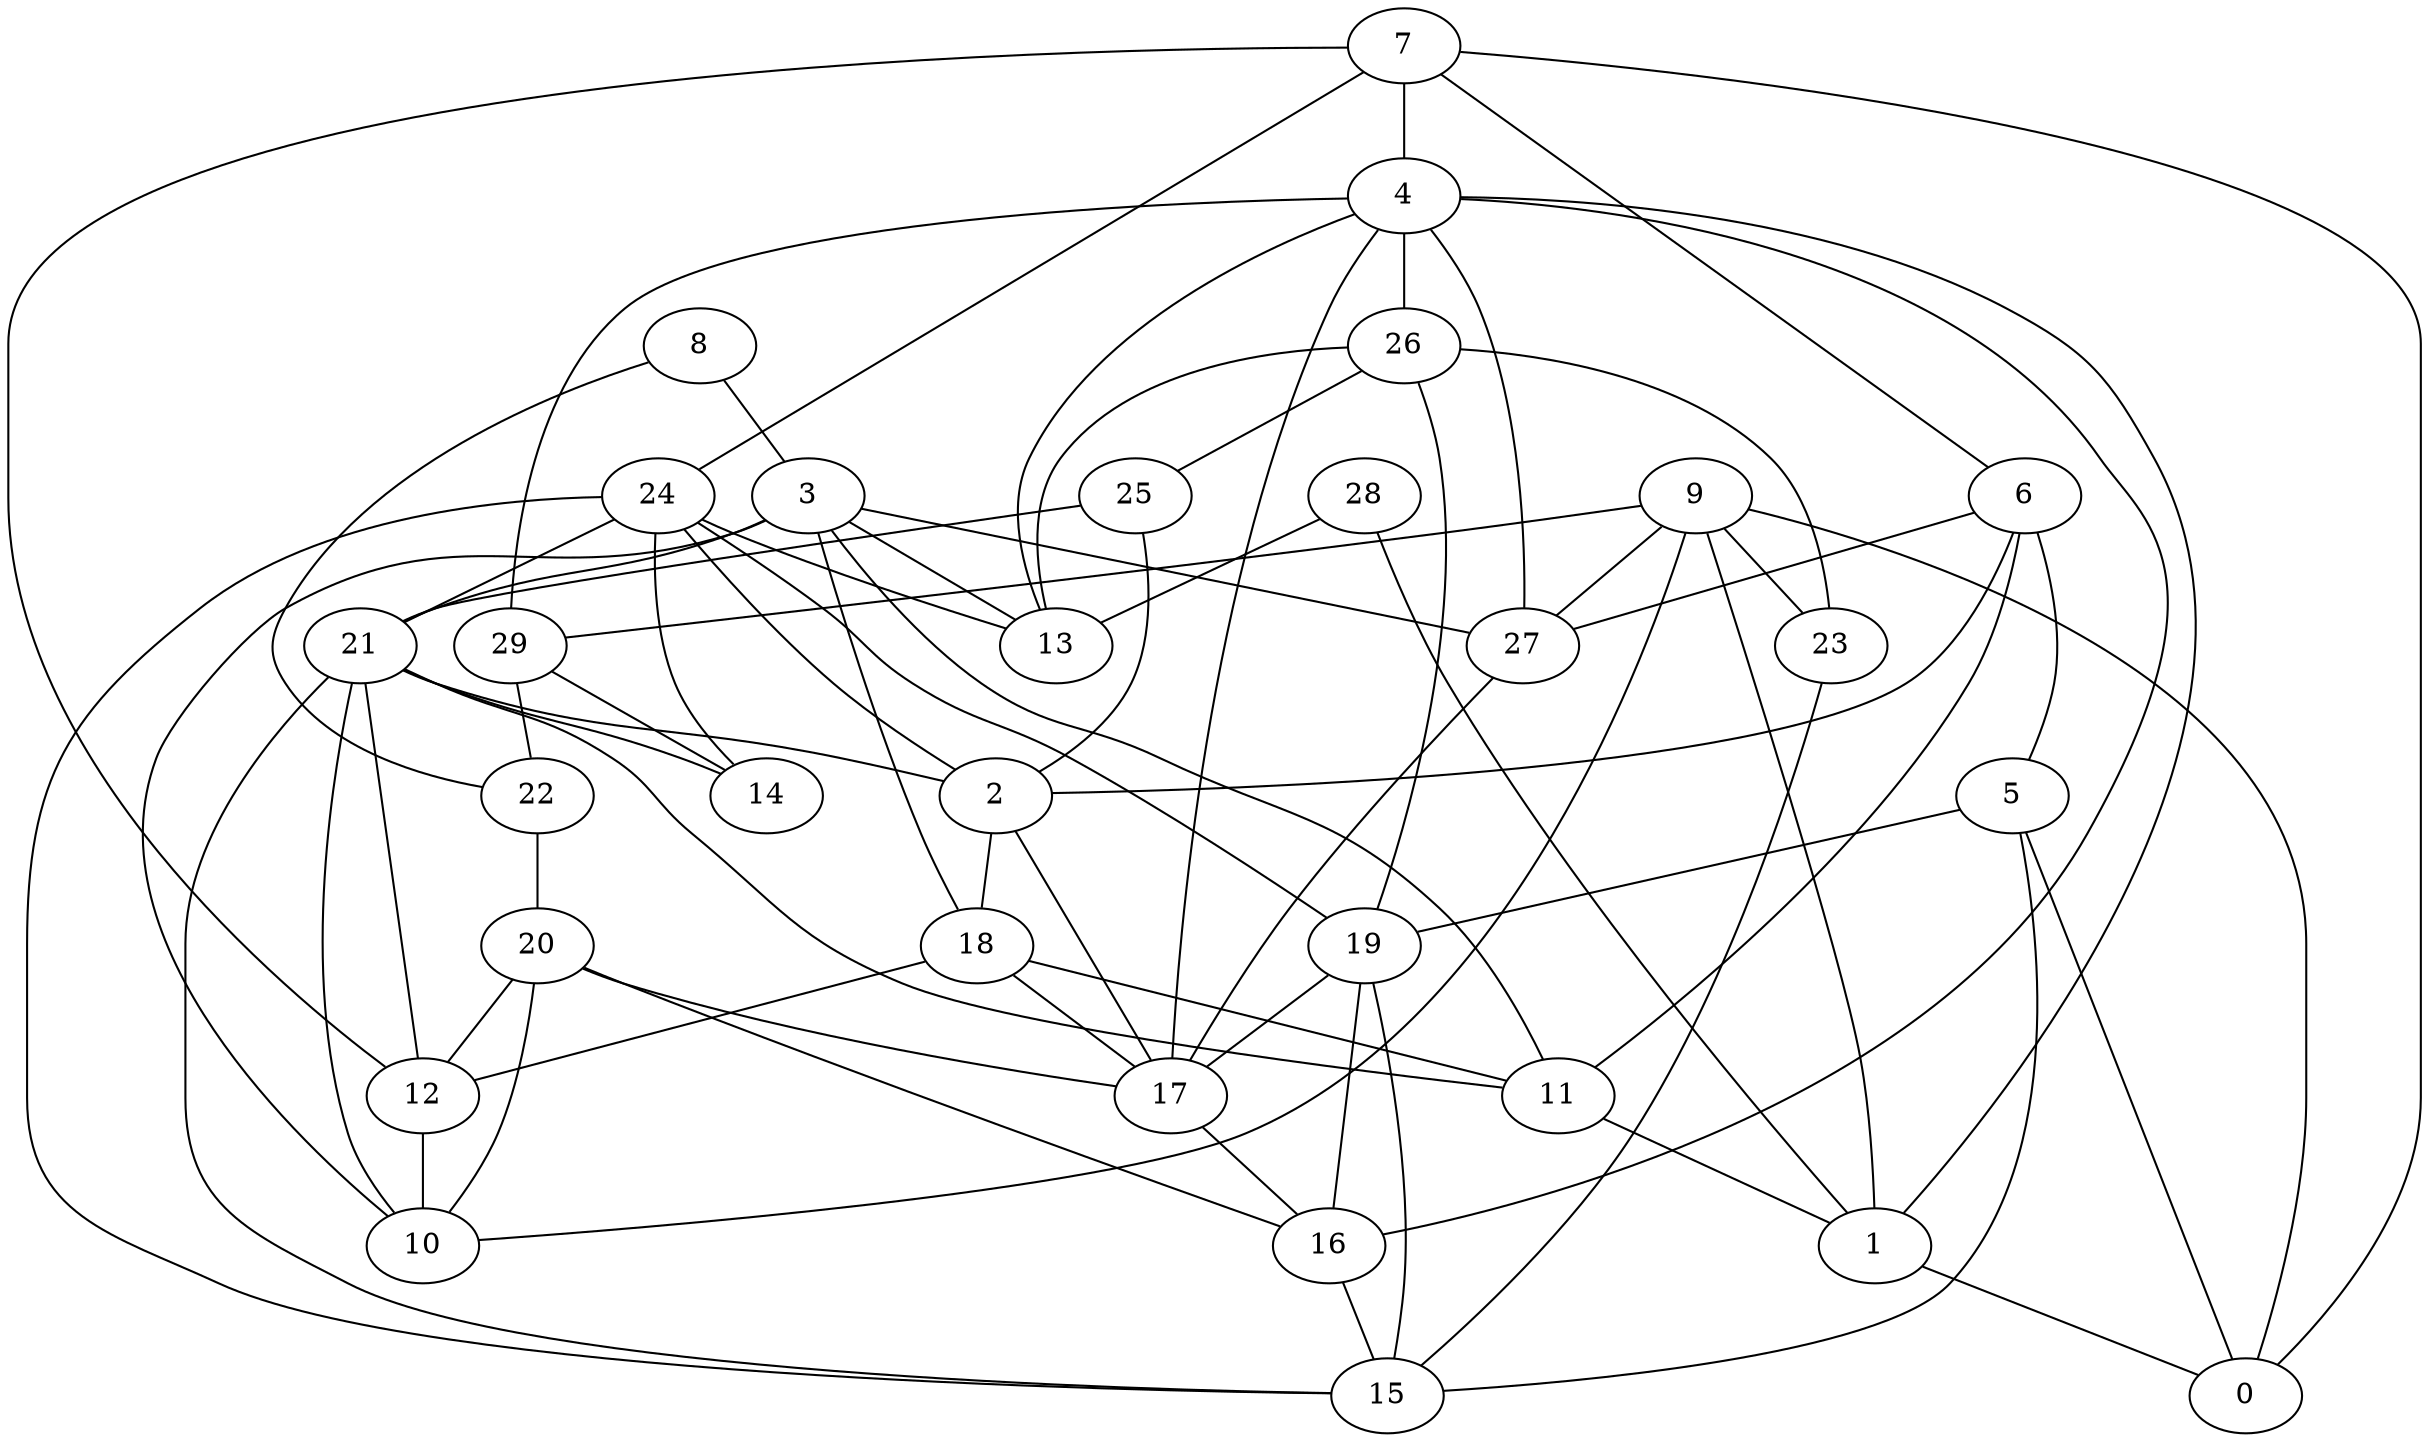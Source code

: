 digraph GG_graph {

subgraph G_graph {
edge [color = black]
"20" -> "17" [dir = none]
"26" -> "23" [dir = none]
"26" -> "13" [dir = none]
"9" -> "29" [dir = none]
"9" -> "10" [dir = none]
"1" -> "0" [dir = none]
"8" -> "3" [dir = none]
"4" -> "16" [dir = none]
"4" -> "1" [dir = none]
"4" -> "13" [dir = none]
"29" -> "14" [dir = none]
"29" -> "22" [dir = none]
"5" -> "15" [dir = none]
"18" -> "17" [dir = none]
"24" -> "15" [dir = none]
"21" -> "2" [dir = none]
"21" -> "12" [dir = none]
"21" -> "15" [dir = none]
"19" -> "15" [dir = none]
"3" -> "27" [dir = none]
"3" -> "11" [dir = none]
"3" -> "21" [dir = none]
"3" -> "18" [dir = none]
"3" -> "10" [dir = none]
"3" -> "13" [dir = none]
"6" -> "5" [dir = none]
"25" -> "2" [dir = none]
"7" -> "24" [dir = none]
"28" -> "1" [dir = none]
"24" -> "13" [dir = none]
"12" -> "10" [dir = none]
"20" -> "10" [dir = none]
"21" -> "11" [dir = none]
"17" -> "16" [dir = none]
"9" -> "27" [dir = none]
"7" -> "0" [dir = none]
"24" -> "21" [dir = none]
"27" -> "17" [dir = none]
"26" -> "19" [dir = none]
"20" -> "12" [dir = none]
"4" -> "17" [dir = none]
"24" -> "2" [dir = none]
"2" -> "18" [dir = none]
"5" -> "0" [dir = none]
"28" -> "13" [dir = none]
"9" -> "23" [dir = none]
"25" -> "21" [dir = none]
"7" -> "12" [dir = none]
"23" -> "15" [dir = none]
"11" -> "1" [dir = none]
"19" -> "17" [dir = none]
"24" -> "19" [dir = none]
"26" -> "25" [dir = none]
"5" -> "19" [dir = none]
"4" -> "26" [dir = none]
"9" -> "0" [dir = none]
"4" -> "27" [dir = none]
"6" -> "11" [dir = none]
"20" -> "16" [dir = none]
"24" -> "14" [dir = none]
"6" -> "27" [dir = none]
"16" -> "15" [dir = none]
"2" -> "17" [dir = none]
"19" -> "16" [dir = none]
"18" -> "11" [dir = none]
"6" -> "2" [dir = none]
"4" -> "29" [dir = none]
"18" -> "12" [dir = none]
"7" -> "6" [dir = none]
"9" -> "1" [dir = none]
"21" -> "10" [dir = none]
"8" -> "22" [dir = none]
"21" -> "14" [dir = none]
"22" -> "20" [dir = none]
"7" -> "4" [dir = none]
}

}

